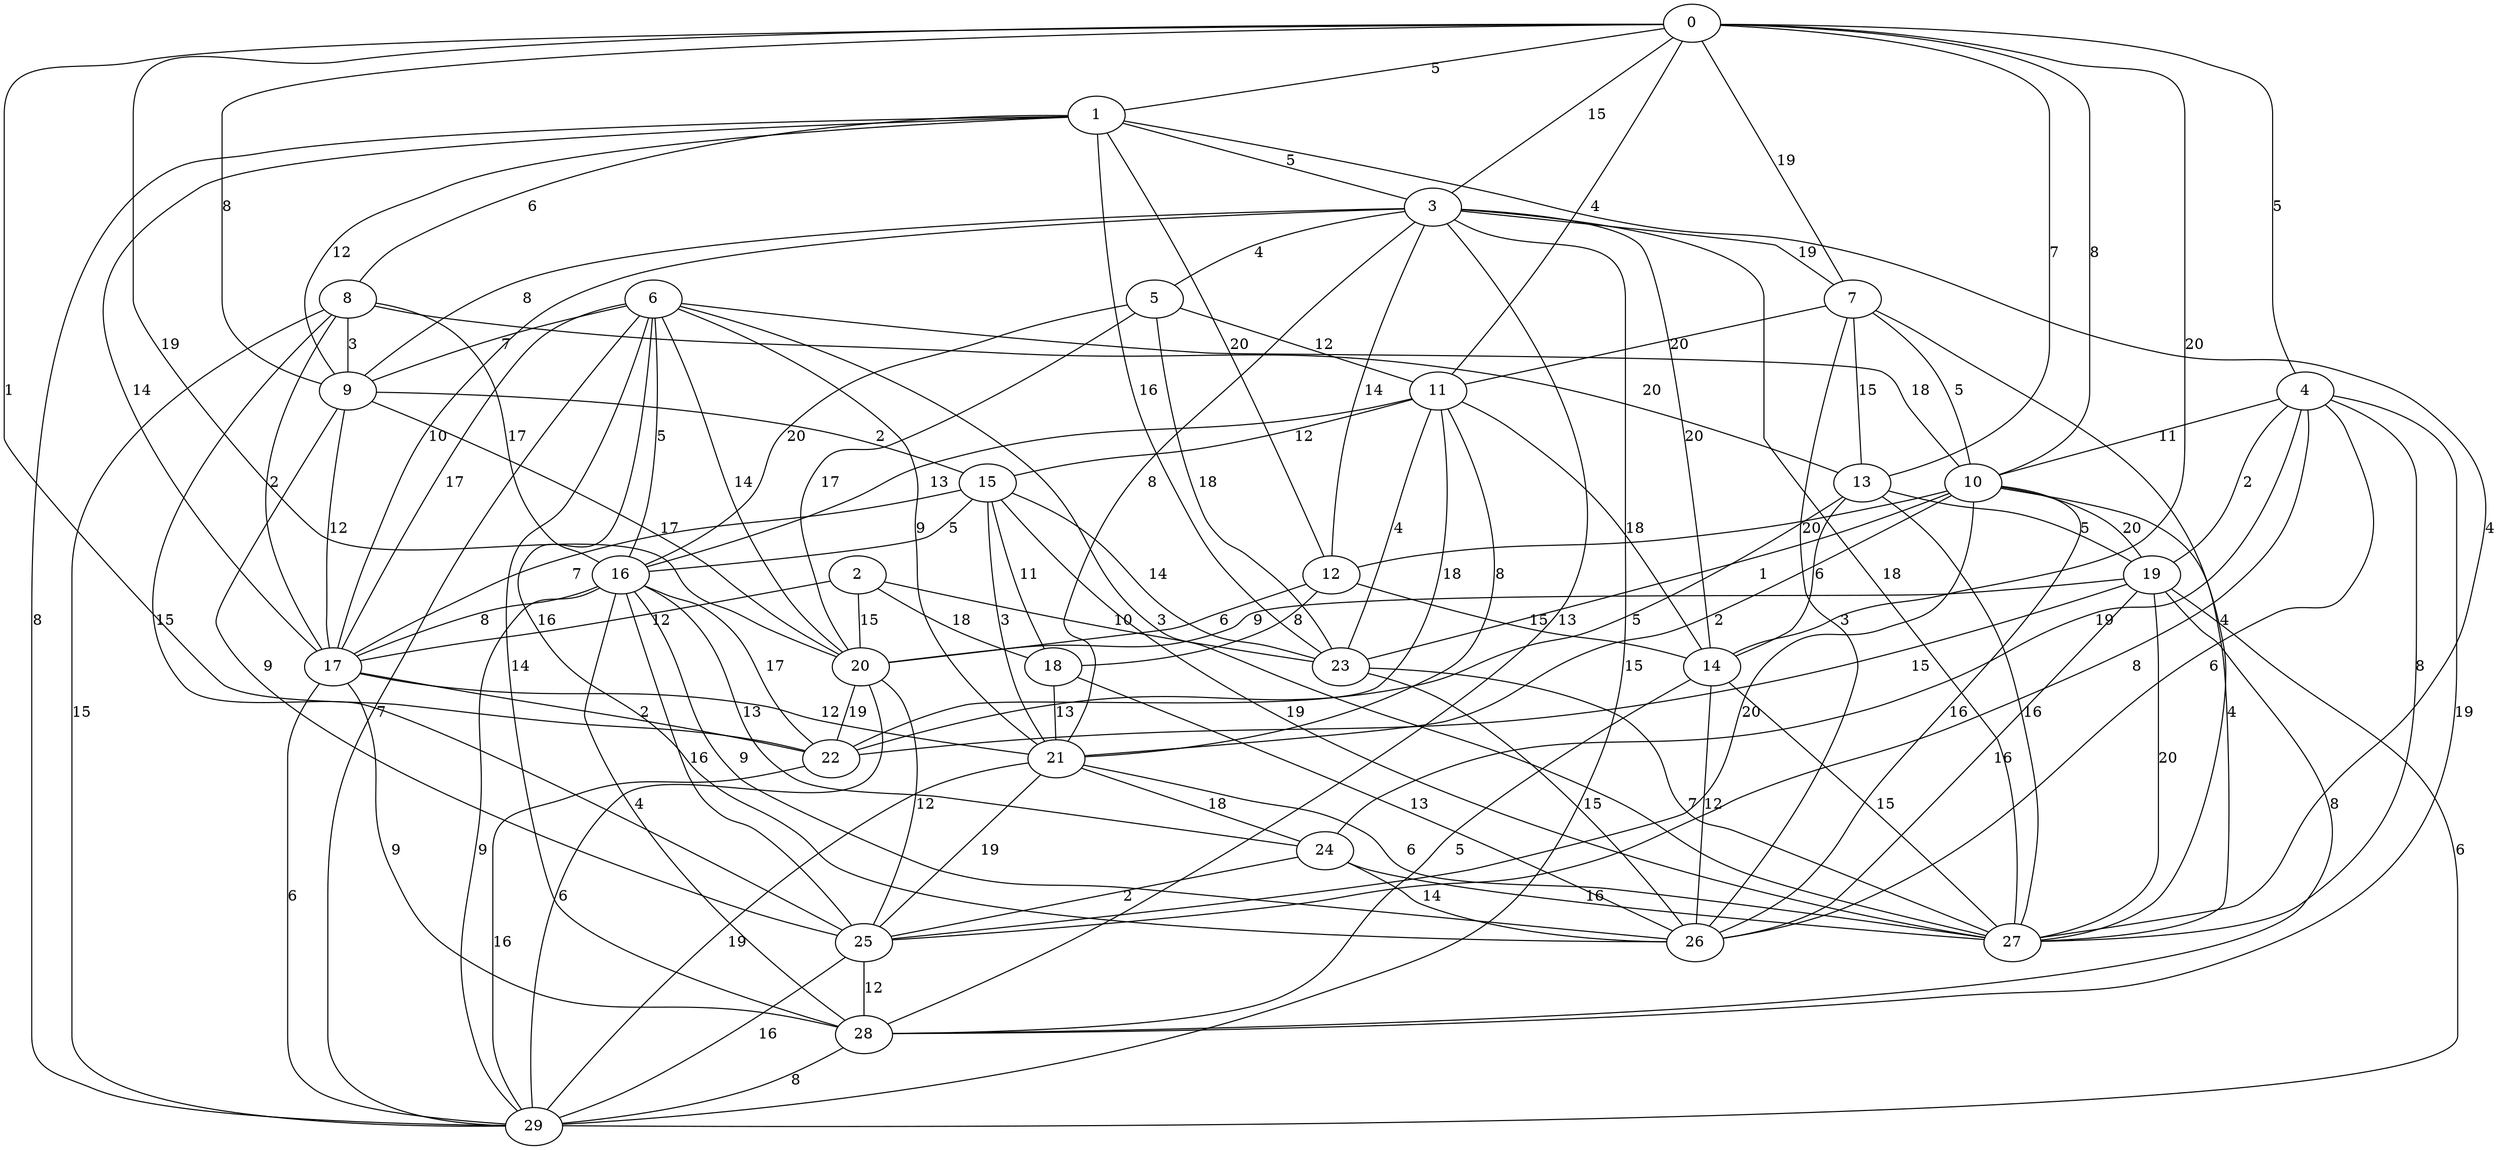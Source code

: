 graph G {
    "0" -- "1" [label="5"];
    "0" -- "3" [label="15"];
    "0" -- "4" [label="5"];
    "0" -- "7" [label="19"];
    "0" -- "9" [label="8"];
    "0" -- "10" [label="8"];
    "0" -- "11" [label="4"];
    "0" -- "13" [label="7"];
    "0" -- "14" [label="20"];
    "0" -- "20" [label="19"];
    "0" -- "22" [label="1"];
    "1" -- "3" [label="5"];
    "1" -- "8" [label="6"];
    "1" -- "9" [label="12"];
    "1" -- "12" [label="20"];
    "1" -- "17" [label="14"];
    "1" -- "23" [label="16"];
    "1" -- "27" [label="4"];
    "1" -- "29" [label="8"];
    "2" -- "17" [label="12"];
    "2" -- "18" [label="18"];
    "2" -- "20" [label="15"];
    "2" -- "23" [label="10"];
    "3" -- "5" [label="4"];
    "3" -- "7" [label="19"];
    "3" -- "9" [label="8"];
    "3" -- "12" [label="14"];
    "3" -- "14" [label="20"];
    "3" -- "17" [label="10"];
    "3" -- "21" [label="8"];
    "3" -- "27" [label="18"];
    "3" -- "28" [label="13"];
    "3" -- "29" [label="15"];
    "4" -- "10" [label="11"];
    "4" -- "19" [label="2"];
    "4" -- "24" [label="19"];
    "4" -- "25" [label="8"];
    "4" -- "26" [label="6"];
    "4" -- "27" [label="8"];
    "4" -- "28" [label="19"];
    "5" -- "11" [label="12"];
    "5" -- "16" [label="20"];
    "5" -- "20" [label="17"];
    "5" -- "23" [label="18"];
    "6" -- "9" [label="7"];
    "6" -- "10" [label="18"];
    "6" -- "16" [label="5"];
    "6" -- "17" [label="17"];
    "6" -- "20" [label="14"];
    "6" -- "21" [label="9"];
    "6" -- "26" [label="16"];
    "6" -- "27" [label="3"];
    "6" -- "28" [label="14"];
    "6" -- "29" [label="7"];
    "7" -- "10" [label="5"];
    "7" -- "11" [label="20"];
    "7" -- "13" [label="15"];
    "7" -- "26" [label="3"];
    "7" -- "27" [label="4"];
    "8" -- "9" [label="3"];
    "8" -- "13" [label="20"];
    "8" -- "16" [label="17"];
    "8" -- "17" [label="2"];
    "8" -- "25" [label="15"];
    "8" -- "29" [label="15"];
    "9" -- "15" [label="2"];
    "9" -- "17" [label="12"];
    "9" -- "20" [label="17"];
    "9" -- "25" [label="9"];
    "10" -- "12" [label="20"];
    "10" -- "19" [label="20"];
    "10" -- "21" [label="2"];
    "10" -- "23" [label="1"];
    "10" -- "25" [label="20"];
    "10" -- "26" [label="16"];
    "10" -- "27" [label="4"];
    "11" -- "14" [label="18"];
    "11" -- "15" [label="12"];
    "11" -- "16" [label="13"];
    "11" -- "21" [label="8"];
    "11" -- "22" [label="18"];
    "11" -- "23" [label="4"];
    "12" -- "14" [label="15"];
    "12" -- "18" [label="8"];
    "12" -- "20" [label="6"];
    "13" -- "14" [label="6"];
    "13" -- "19" [label="5"];
    "13" -- "22" [label="5"];
    "13" -- "27" [label="16"];
    "14" -- "26" [label="12"];
    "14" -- "27" [label="15"];
    "14" -- "28" [label="5"];
    "15" -- "16" [label="5"];
    "15" -- "17" [label="7"];
    "15" -- "18" [label="11"];
    "15" -- "21" [label="3"];
    "15" -- "23" [label="14"];
    "15" -- "27" [label="19"];
    "16" -- "17" [label="8"];
    "16" -- "22" [label="17"];
    "16" -- "24" [label="13"];
    "16" -- "25" [label="16"];
    "16" -- "26" [label="9"];
    "16" -- "28" [label="4"];
    "16" -- "29" [label="9"];
    "17" -- "21" [label="12"];
    "17" -- "22" [label="2"];
    "17" -- "28" [label="9"];
    "17" -- "29" [label="6"];
    "18" -- "21" [label="13"];
    "18" -- "26" [label="13"];
    "19" -- "20" [label="9"];
    "19" -- "22" [label="15"];
    "19" -- "26" [label="16"];
    "19" -- "27" [label="20"];
    "19" -- "28" [label="8"];
    "19" -- "29" [label="6"];
    "20" -- "22" [label="19"];
    "20" -- "25" [label="12"];
    "20" -- "29" [label="6"];
    "21" -- "24" [label="18"];
    "21" -- "25" [label="19"];
    "21" -- "27" [label="6"];
    "21" -- "29" [label="19"];
    "22" -- "29" [label="16"];
    "23" -- "26" [label="15"];
    "23" -- "27" [label="7"];
    "24" -- "25" [label="2"];
    "24" -- "26" [label="14"];
    "24" -- "27" [label="16"];
    "25" -- "28" [label="12"];
    "25" -- "29" [label="16"];
    "28" -- "29" [label="8"];
}
